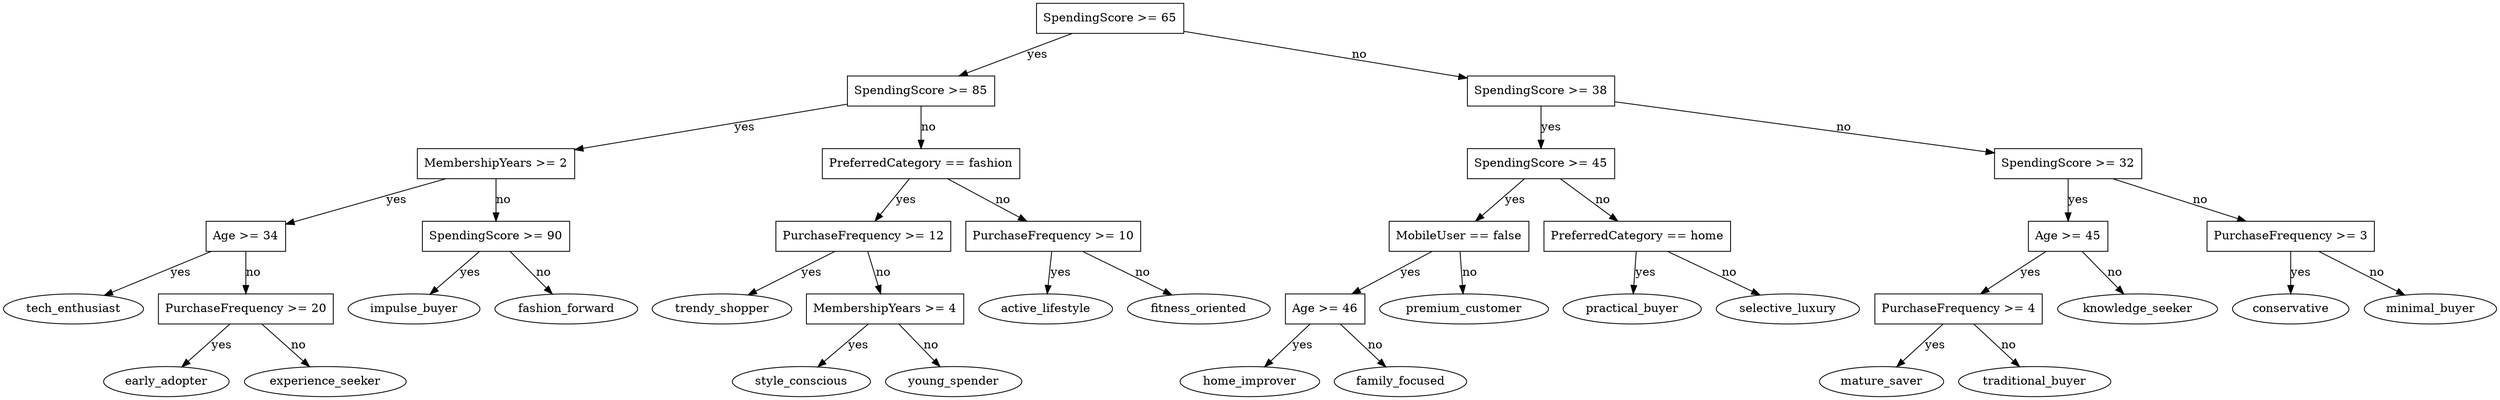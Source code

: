 digraph dtree {
  node [shape=box];
  n1 [label="SpendingScore >= 65"];
  n2 [label="SpendingScore >= 85"];
  n3 [label="MembershipYears >= 2"];
  n4 [label="Age >= 34"];
  n5 [label="tech_enthusiast", shape=oval];
  n6 [label="PurchaseFrequency >= 20"];
  n7 [label="early_adopter", shape=oval];
  n8 [label="experience_seeker", shape=oval];
  n6 -> n7 [label="yes"];
  n6 -> n8 [label="no"];
  n4 -> n5 [label="yes"];
  n4 -> n6 [label="no"];
  n9 [label="SpendingScore >= 90"];
  n10 [label="impulse_buyer", shape=oval];
  n11 [label="fashion_forward", shape=oval];
  n9 -> n10 [label="yes"];
  n9 -> n11 [label="no"];
  n3 -> n4 [label="yes"];
  n3 -> n9 [label="no"];
  n12 [label="PreferredCategory == fashion"];
  n13 [label="PurchaseFrequency >= 12"];
  n14 [label="trendy_shopper", shape=oval];
  n15 [label="MembershipYears >= 4"];
  n16 [label="style_conscious", shape=oval];
  n17 [label="young_spender", shape=oval];
  n15 -> n16 [label="yes"];
  n15 -> n17 [label="no"];
  n13 -> n14 [label="yes"];
  n13 -> n15 [label="no"];
  n18 [label="PurchaseFrequency >= 10"];
  n19 [label="active_lifestyle", shape=oval];
  n20 [label="fitness_oriented", shape=oval];
  n18 -> n19 [label="yes"];
  n18 -> n20 [label="no"];
  n12 -> n13 [label="yes"];
  n12 -> n18 [label="no"];
  n2 -> n3 [label="yes"];
  n2 -> n12 [label="no"];
  n21 [label="SpendingScore >= 38"];
  n22 [label="SpendingScore >= 45"];
  n23 [label="MobileUser == false"];
  n24 [label="Age >= 46"];
  n25 [label="home_improver", shape=oval];
  n26 [label="family_focused", shape=oval];
  n24 -> n25 [label="yes"];
  n24 -> n26 [label="no"];
  n27 [label="premium_customer", shape=oval];
  n23 -> n24 [label="yes"];
  n23 -> n27 [label="no"];
  n28 [label="PreferredCategory == home"];
  n29 [label="practical_buyer", shape=oval];
  n30 [label="selective_luxury", shape=oval];
  n28 -> n29 [label="yes"];
  n28 -> n30 [label="no"];
  n22 -> n23 [label="yes"];
  n22 -> n28 [label="no"];
  n31 [label="SpendingScore >= 32"];
  n32 [label="Age >= 45"];
  n33 [label="PurchaseFrequency >= 4"];
  n34 [label="mature_saver", shape=oval];
  n35 [label="traditional_buyer", shape=oval];
  n33 -> n34 [label="yes"];
  n33 -> n35 [label="no"];
  n36 [label="knowledge_seeker", shape=oval];
  n32 -> n33 [label="yes"];
  n32 -> n36 [label="no"];
  n37 [label="PurchaseFrequency >= 3"];
  n38 [label="conservative", shape=oval];
  n39 [label="minimal_buyer", shape=oval];
  n37 -> n38 [label="yes"];
  n37 -> n39 [label="no"];
  n31 -> n32 [label="yes"];
  n31 -> n37 [label="no"];
  n21 -> n22 [label="yes"];
  n21 -> n31 [label="no"];
  n1 -> n2 [label="yes"];
  n1 -> n21 [label="no"];
}
